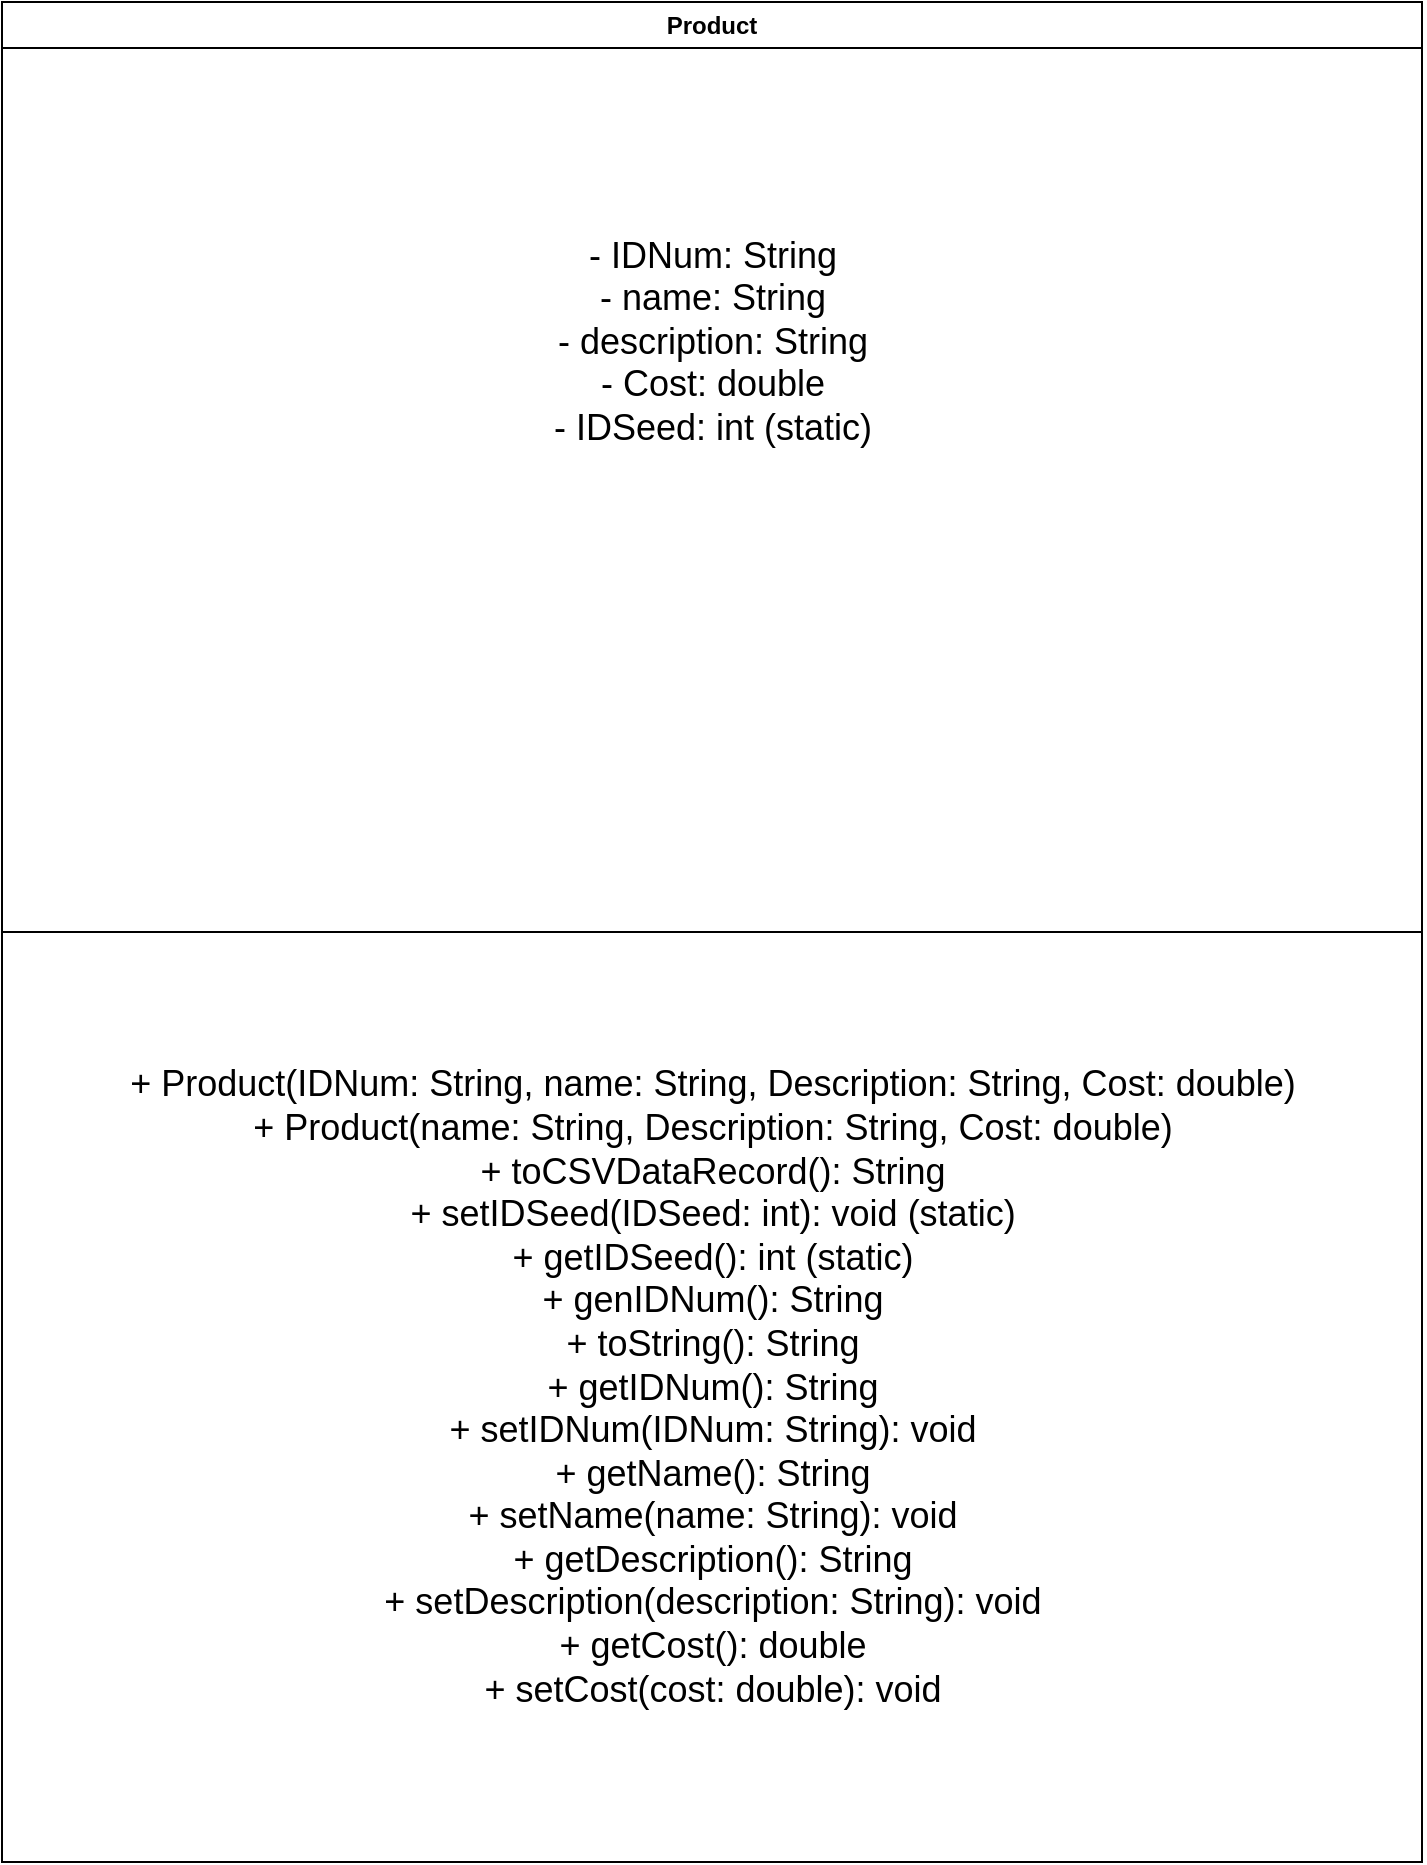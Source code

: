 <mxfile version="22.1.21" type="github">
  <diagram name="Page-1" id="vMeBgGCZccvurcpqMLYN">
    <mxGraphModel dx="1723" dy="4230" grid="1" gridSize="10" guides="1" tooltips="1" connect="1" arrows="1" fold="1" page="1" pageScale="1" pageWidth="827" pageHeight="1169" math="0" shadow="0">
      <root>
        <mxCell id="0" />
        <mxCell id="1" parent="0" />
        <mxCell id="xYTbwwU6hNYQ7n4Jch0m-3" value="Product" style="swimlane;whiteSpace=wrap;html=1;" vertex="1" parent="1">
          <mxGeometry x="70" y="-3430" width="710" height="930" as="geometry">
            <mxRectangle x="310" y="150" width="140" height="30" as="alternateBounds" />
          </mxGeometry>
        </mxCell>
        <mxCell id="xYTbwwU6hNYQ7n4Jch0m-4" value="&lt;font style=&quot;font-size: 18px;&quot;&gt;- IDNum: String&lt;br&gt;- name: String&lt;br&gt;- description: String&lt;br&gt;- Cost: double&lt;br&gt;- IDSeed: int (static)&lt;/font&gt;" style="text;html=1;align=center;verticalAlign=middle;resizable=0;points=[];autosize=1;strokeColor=none;fillColor=none;" vertex="1" parent="xYTbwwU6hNYQ7n4Jch0m-3">
          <mxGeometry x="265" y="110" width="180" height="120" as="geometry" />
        </mxCell>
        <mxCell id="xYTbwwU6hNYQ7n4Jch0m-5" value="&lt;font style=&quot;font-size: 18px;&quot;&gt;+ Product(IDNum: String, name: String, Description: String, Cost: double)&lt;br&gt;+ Product(name: String, Description: String, Cost: double)&lt;/font&gt;&lt;div style=&quot;&quot;&gt;&lt;font style=&quot;font-size: 18px;&quot;&gt;+ toCSVDataRecord(): String&lt;br&gt;+ setIDSeed(IDSeed: int): void (static)&lt;br&gt;&lt;/font&gt;&lt;/div&gt;&lt;div style=&quot;&quot;&gt;&lt;font style=&quot;font-size: 18px;&quot;&gt;+ getIDSeed(): int (static)&lt;br&gt;&lt;/font&gt;&lt;/div&gt;&lt;div style=&quot;&quot;&gt;&lt;font style=&quot;font-size: 18px;&quot;&gt;+ genIDNum(): String&lt;br&gt;&lt;/font&gt;&lt;/div&gt;&lt;div style=&quot;&quot;&gt;&lt;font style=&quot;font-size: 18px;&quot;&gt;+ toString(): String&lt;br&gt;&lt;/font&gt;&lt;/div&gt;&lt;div style=&quot;&quot;&gt;&lt;font style=&quot;font-size: 18px;&quot;&gt;+ getIDNum(): String&lt;br&gt;&lt;/font&gt;&lt;/div&gt;&lt;div style=&quot;&quot;&gt;&lt;font style=&quot;font-size: 18px;&quot;&gt;+ setIDNum(IDNum: String): void&lt;br&gt;&lt;/font&gt;&lt;/div&gt;&lt;div style=&quot;&quot;&gt;&lt;font style=&quot;font-size: 18px;&quot;&gt;+ getName(): String&lt;br&gt;&lt;/font&gt;&lt;/div&gt;&lt;div style=&quot;&quot;&gt;&lt;font style=&quot;font-size: 18px;&quot;&gt;+ setName(name: String): void&lt;br&gt;&lt;/font&gt;&lt;/div&gt;&lt;div style=&quot;&quot;&gt;&lt;font style=&quot;font-size: 18px;&quot;&gt;+ getDescription(): String&lt;br&gt;&lt;/font&gt;&lt;/div&gt;&lt;div style=&quot;&quot;&gt;&lt;font style=&quot;font-size: 18px;&quot;&gt;+ setDescription(description: String): void&lt;br&gt;&lt;/font&gt;&lt;/div&gt;&lt;div style=&quot;&quot;&gt;&lt;font style=&quot;font-size: 18px;&quot;&gt;+ getCost(): double&lt;br&gt;&lt;/font&gt;&lt;/div&gt;&lt;div style=&quot;&quot;&gt;&lt;font style=&quot;font-size: 18px;&quot;&gt;+ setCost(cost: double): void&lt;br&gt;&lt;/font&gt;&lt;/div&gt;&lt;div style=&quot;&quot;&gt;&lt;br&gt;&lt;/div&gt;" style="text;html=1;align=center;verticalAlign=middle;resizable=0;points=[];autosize=1;strokeColor=none;fillColor=none;" vertex="1" parent="xYTbwwU6hNYQ7n4Jch0m-3">
          <mxGeometry x="50" y="525" width="610" height="350" as="geometry" />
        </mxCell>
        <mxCell id="xYTbwwU6hNYQ7n4Jch0m-6" value="" style="endArrow=none;html=1;rounded=0;exitX=0;exitY=0.5;exitDx=0;exitDy=0;entryX=1;entryY=0.5;entryDx=0;entryDy=0;" edge="1" parent="1" source="xYTbwwU6hNYQ7n4Jch0m-3" target="xYTbwwU6hNYQ7n4Jch0m-3">
          <mxGeometry width="50" height="50" relative="1" as="geometry">
            <mxPoint x="390" y="290" as="sourcePoint" />
            <mxPoint x="440" y="240" as="targetPoint" />
          </mxGeometry>
        </mxCell>
      </root>
    </mxGraphModel>
  </diagram>
</mxfile>

